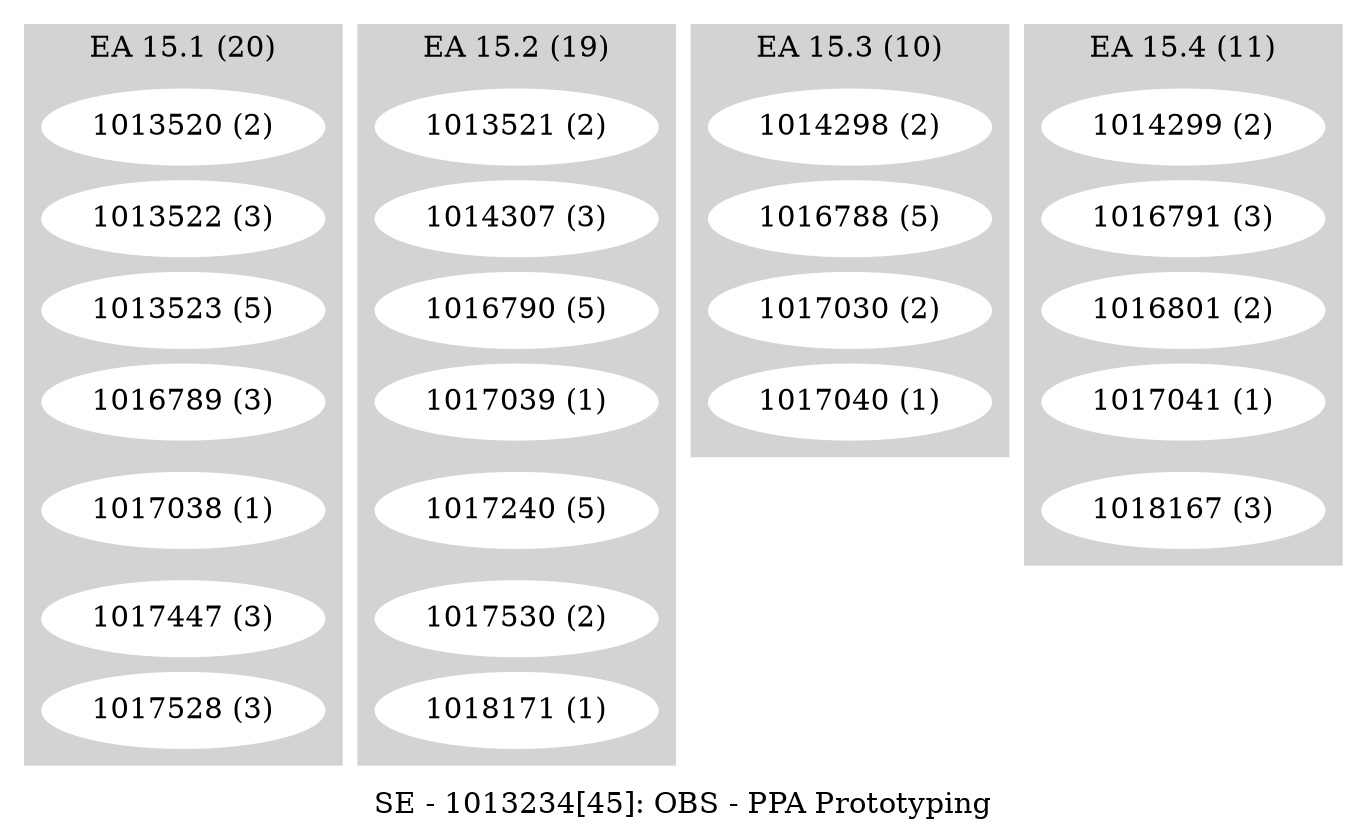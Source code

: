 digraph G {
    label = "SE - 1013234[45]: OBS - PPA Prototyping";
    ranksep = .1
    subgraph cluster_1 {
        style=filled;
        color=lightgrey;
        node [style=filled,color=white];
        "1013520 (2)" ->       
        "1013522 (3)" ->       
        "1013523 (5)" ->       
        "1016789 (3)" ->       
        "1017038 (1)" ->       
        "1017447 (3)" ->       
        "1017528 (3)"
        [style=invis];
        label = "EA 15.1 (20)";
    }
    subgraph cluster_2 {
        style=filled;
        color=lightgrey;
        node [style=filled,color=white];
        "1013521 (2)" ->       
        "1014307 (3)" ->       
        "1016790 (5)" ->       
        "1017039 (1)" ->       
        "1017240 (5)" ->       
        "1017530 (2)" ->       
        "1018171 (1)"
        [style=invis];
        label = "EA 15.2 (19)";
    }
    subgraph cluster_3 {
        style=filled;
        color=lightgrey;
        node [style=filled,color=white];
        "1014298 (2)" ->       
        "1016788 (5)" ->       
        "1017030 (2)" ->       
        "1017040 (1)"
        [style=invis];
        label = "EA 15.3 (10)";
    }
    subgraph cluster_4 {
        style=filled;
        color=lightgrey;
        node [style=filled,color=white];
        "1014299 (2)" ->       
        "1016791 (3)" ->       
        "1016801 (2)" ->       
        "1017041 (1)" ->       
        "1018167 (3)"
        [style=invis];
        label = "EA 15.4 (11)";
    }
}
